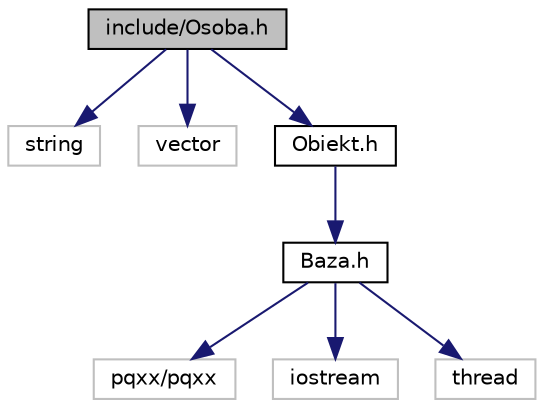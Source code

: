 digraph "include/Osoba.h"
{
 // LATEX_PDF_SIZE
  edge [fontname="Helvetica",fontsize="10",labelfontname="Helvetica",labelfontsize="10"];
  node [fontname="Helvetica",fontsize="10",shape=record];
  Node1 [label="include/Osoba.h",height=0.2,width=0.4,color="black", fillcolor="grey75", style="filled", fontcolor="black",tooltip="Plik zawierajacy klase reprezentujaca osobe."];
  Node1 -> Node2 [color="midnightblue",fontsize="10",style="solid"];
  Node2 [label="string",height=0.2,width=0.4,color="grey75", fillcolor="white", style="filled",tooltip=" "];
  Node1 -> Node3 [color="midnightblue",fontsize="10",style="solid"];
  Node3 [label="vector",height=0.2,width=0.4,color="grey75", fillcolor="white", style="filled",tooltip=" "];
  Node1 -> Node4 [color="midnightblue",fontsize="10",style="solid"];
  Node4 [label="Obiekt.h",height=0.2,width=0.4,color="black", fillcolor="white", style="filled",URL="$Obiekt_8h.html",tooltip="Abstrakcyjna struktura przedstawiajaca obiekt bazodanowy."];
  Node4 -> Node5 [color="midnightblue",fontsize="10",style="solid"];
  Node5 [label="Baza.h",height=0.2,width=0.4,color="black", fillcolor="white", style="filled",URL="$Baza_8h.html",tooltip="Plik zawierajacy klase reprezentujaca interfejs pomiedzy baza a aplikacja."];
  Node5 -> Node6 [color="midnightblue",fontsize="10",style="solid"];
  Node6 [label="pqxx/pqxx",height=0.2,width=0.4,color="grey75", fillcolor="white", style="filled",tooltip=" "];
  Node5 -> Node7 [color="midnightblue",fontsize="10",style="solid"];
  Node7 [label="iostream",height=0.2,width=0.4,color="grey75", fillcolor="white", style="filled",tooltip=" "];
  Node5 -> Node8 [color="midnightblue",fontsize="10",style="solid"];
  Node8 [label="thread",height=0.2,width=0.4,color="grey75", fillcolor="white", style="filled",tooltip=" "];
}
